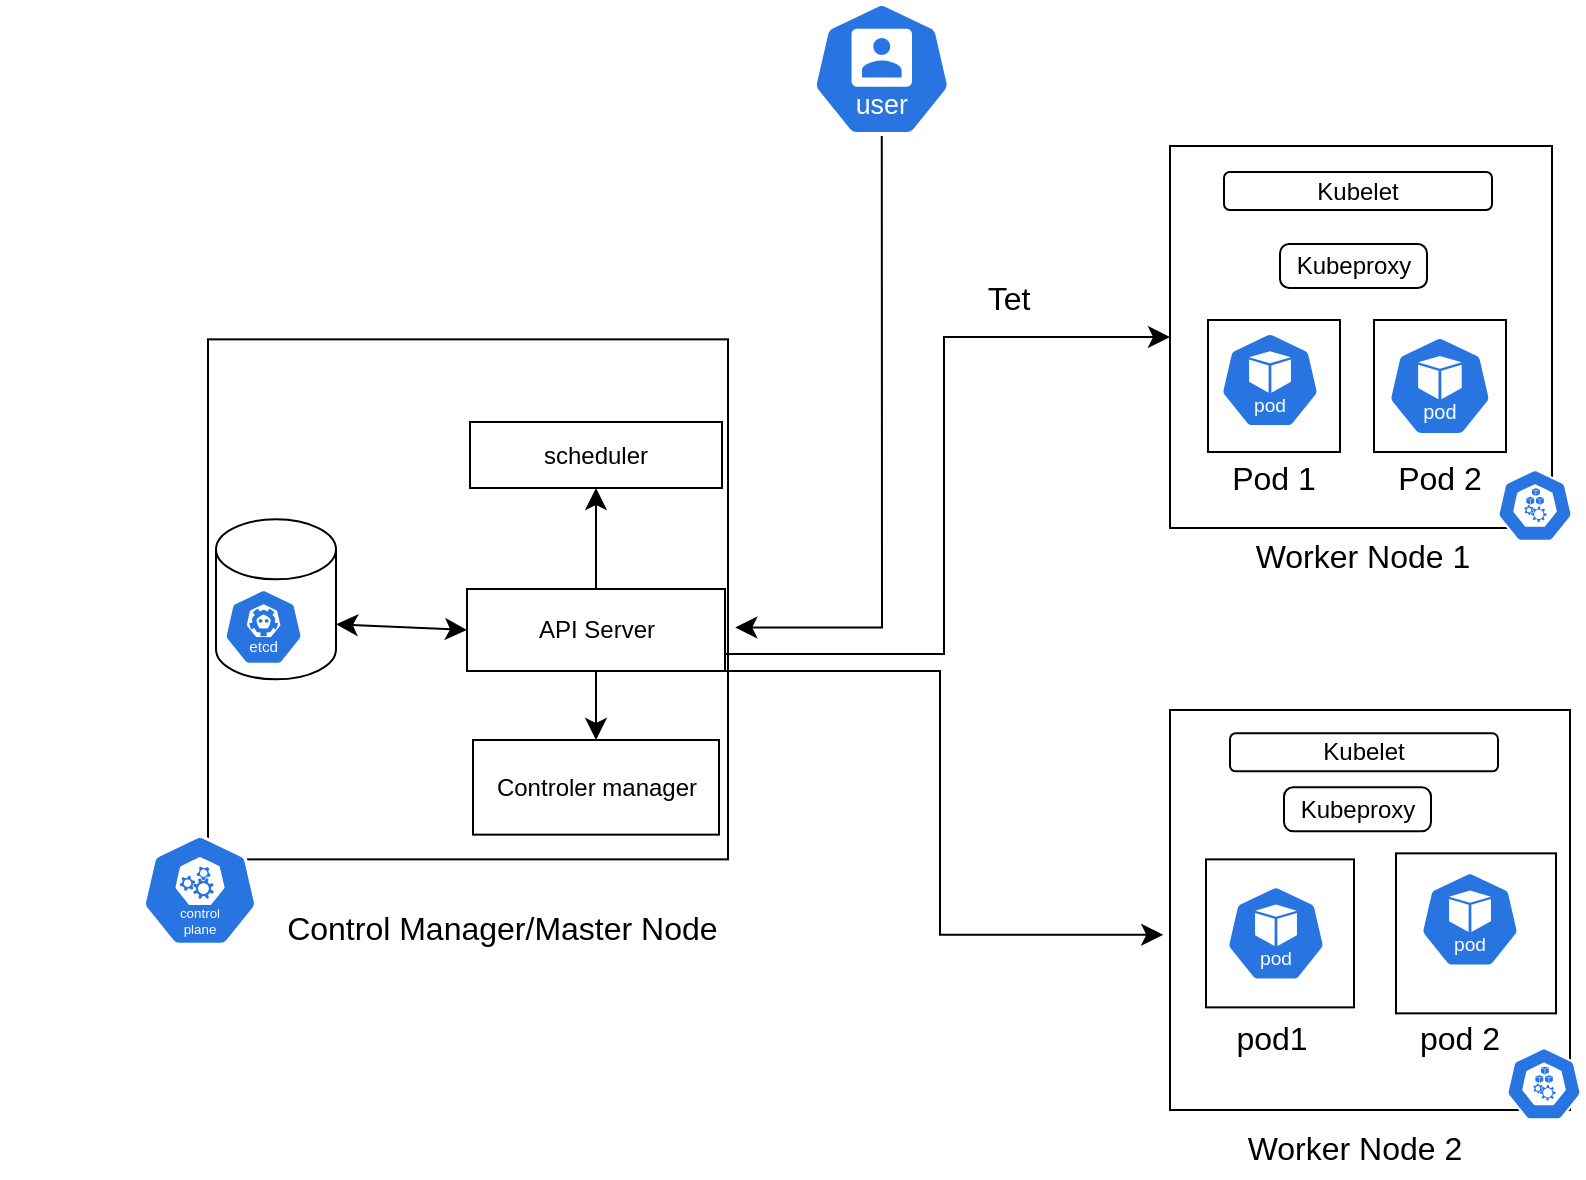 <mxfile version="24.6.4" type="device">
  <diagram name="Page-1" id="lQcwPYmhqAR5R1_7IIDk">
    <mxGraphModel dx="2520" dy="1163" grid="0" gridSize="10" guides="1" tooltips="1" connect="1" arrows="1" fold="1" page="0" pageScale="1" pageWidth="850" pageHeight="1100" math="0" shadow="0">
      <root>
        <mxCell id="0" />
        <mxCell id="1" parent="0" />
        <mxCell id="06bZLg3yr9zf978Owaq6-1" value="" style="whiteSpace=wrap;html=1;aspect=fixed;" vertex="1" parent="1">
          <mxGeometry x="-300" y="86.68" width="260" height="260" as="geometry" />
        </mxCell>
        <mxCell id="06bZLg3yr9zf978Owaq6-2" value="etcd" style="shape=cylinder3;whiteSpace=wrap;html=1;boundedLbl=1;backgroundOutline=1;size=15;" vertex="1" parent="1">
          <mxGeometry x="-296" y="176.68" width="60" height="80" as="geometry" />
        </mxCell>
        <mxCell id="06bZLg3yr9zf978Owaq6-4" value="Controler manager" style="rounded=0;whiteSpace=wrap;html=1;" vertex="1" parent="1">
          <mxGeometry x="-167.5" y="287" width="123" height="47.32" as="geometry" />
        </mxCell>
        <mxCell id="06bZLg3yr9zf978Owaq6-84" style="edgeStyle=none;curved=1;rounded=0;orthogonalLoop=1;jettySize=auto;html=1;exitX=0.5;exitY=0;exitDx=0;exitDy=0;fontSize=12;startSize=8;endSize=8;" edge="1" parent="1" source="06bZLg3yr9zf978Owaq6-5" target="06bZLg3yr9zf978Owaq6-6">
          <mxGeometry relative="1" as="geometry" />
        </mxCell>
        <mxCell id="06bZLg3yr9zf978Owaq6-85" style="edgeStyle=none;curved=1;rounded=0;orthogonalLoop=1;jettySize=auto;html=1;exitX=0.5;exitY=1;exitDx=0;exitDy=0;entryX=0.5;entryY=0;entryDx=0;entryDy=0;fontSize=12;startSize=8;endSize=8;" edge="1" parent="1" source="06bZLg3yr9zf978Owaq6-5" target="06bZLg3yr9zf978Owaq6-4">
          <mxGeometry relative="1" as="geometry" />
        </mxCell>
        <mxCell id="06bZLg3yr9zf978Owaq6-5" value="API Server" style="rounded=0;whiteSpace=wrap;html=1;" vertex="1" parent="1">
          <mxGeometry x="-170.5" y="211.5" width="129" height="41" as="geometry" />
        </mxCell>
        <mxCell id="06bZLg3yr9zf978Owaq6-6" value="scheduler" style="rounded=0;whiteSpace=wrap;html=1;" vertex="1" parent="1">
          <mxGeometry x="-169" y="128" width="126" height="33" as="geometry" />
        </mxCell>
        <mxCell id="06bZLg3yr9zf978Owaq6-14" value="" style="endArrow=classic;startArrow=classic;html=1;rounded=0;fontSize=12;startSize=8;endSize=8;curved=1;entryX=1;entryY=0;entryDx=0;entryDy=52.5;entryPerimeter=0;exitX=0;exitY=0.5;exitDx=0;exitDy=0;" edge="1" parent="1" source="06bZLg3yr9zf978Owaq6-5" target="06bZLg3yr9zf978Owaq6-2">
          <mxGeometry width="50" height="50" relative="1" as="geometry">
            <mxPoint x="-165" y="253.57" as="sourcePoint" />
            <mxPoint x="-295" y="217.07" as="targetPoint" />
          </mxGeometry>
        </mxCell>
        <mxCell id="06bZLg3yr9zf978Owaq6-19" value="" style="whiteSpace=wrap;html=1;aspect=fixed;" vertex="1" parent="1">
          <mxGeometry x="181" y="272" width="200" height="200" as="geometry" />
        </mxCell>
        <mxCell id="06bZLg3yr9zf978Owaq6-20" value="" style="whiteSpace=wrap;html=1;aspect=fixed;" vertex="1" parent="1">
          <mxGeometry x="181" y="-10" width="191" height="191" as="geometry" />
        </mxCell>
        <mxCell id="06bZLg3yr9zf978Owaq6-23" value="&amp;nbsp; &amp;nbsp; &amp;nbsp; &amp;nbsp; &amp;nbsp; &amp;nbsp; &amp;nbsp; &amp;nbsp; &amp;nbsp; &amp;nbsp; &amp;nbsp; &amp;nbsp; &amp;nbsp; &amp;nbsp; &amp;nbsp; Control Manager/Master Node" style="text;html=1;align=center;verticalAlign=middle;resizable=0;points=[];autosize=1;strokeColor=none;fillColor=none;fontSize=16;" vertex="1" parent="1">
          <mxGeometry x="-404" y="365" width="367" height="31" as="geometry" />
        </mxCell>
        <mxCell id="06bZLg3yr9zf978Owaq6-33" value="Worker Node 1" style="text;html=1;align=center;verticalAlign=middle;resizable=0;points=[];autosize=1;strokeColor=none;fillColor=none;fontSize=16;" vertex="1" parent="1">
          <mxGeometry x="214" y="179" width="125" height="31" as="geometry" />
        </mxCell>
        <mxCell id="06bZLg3yr9zf978Owaq6-34" value="Worker Node 2" style="text;html=1;align=center;verticalAlign=middle;resizable=0;points=[];autosize=1;strokeColor=none;fillColor=none;fontSize=16;" vertex="1" parent="1">
          <mxGeometry x="210.25" y="475" width="125" height="31" as="geometry" />
        </mxCell>
        <mxCell id="06bZLg3yr9zf978Owaq6-35" value="Kubelet" style="rounded=1;whiteSpace=wrap;html=1;" vertex="1" parent="1">
          <mxGeometry x="208" y="3" width="134" height="19" as="geometry" />
        </mxCell>
        <mxCell id="06bZLg3yr9zf978Owaq6-36" value="Kubeproxy" style="rounded=1;whiteSpace=wrap;html=1;arcSize=21;" vertex="1" parent="1">
          <mxGeometry x="236" y="39" width="73.5" height="22" as="geometry" />
        </mxCell>
        <mxCell id="06bZLg3yr9zf978Owaq6-37" value="" style="whiteSpace=wrap;html=1;aspect=fixed;" vertex="1" parent="1">
          <mxGeometry x="200" y="77" width="66" height="66" as="geometry" />
        </mxCell>
        <mxCell id="06bZLg3yr9zf978Owaq6-38" value="" style="whiteSpace=wrap;html=1;aspect=fixed;" vertex="1" parent="1">
          <mxGeometry x="283" y="77" width="66" height="66" as="geometry" />
        </mxCell>
        <mxCell id="06bZLg3yr9zf978Owaq6-39" value="Kubelet" style="rounded=1;whiteSpace=wrap;html=1;" vertex="1" parent="1">
          <mxGeometry x="211" y="283.68" width="134" height="19" as="geometry" />
        </mxCell>
        <mxCell id="06bZLg3yr9zf978Owaq6-40" value="Kubeproxy" style="rounded=1;whiteSpace=wrap;html=1;arcSize=21;" vertex="1" parent="1">
          <mxGeometry x="238" y="310.68" width="73.5" height="22" as="geometry" />
        </mxCell>
        <mxCell id="06bZLg3yr9zf978Owaq6-42" value="" style="whiteSpace=wrap;html=1;aspect=fixed;" vertex="1" parent="1">
          <mxGeometry x="294" y="343.68" width="80" height="80" as="geometry" />
        </mxCell>
        <mxCell id="06bZLg3yr9zf978Owaq6-43" value="" style="whiteSpace=wrap;html=1;aspect=fixed;" vertex="1" parent="1">
          <mxGeometry x="199" y="346.68" width="74" height="74" as="geometry" />
        </mxCell>
        <mxCell id="06bZLg3yr9zf978Owaq6-45" value="Pod 1" style="text;html=1;align=center;verticalAlign=middle;whiteSpace=wrap;rounded=0;fontSize=16;" vertex="1" parent="1">
          <mxGeometry x="203" y="141" width="60" height="30" as="geometry" />
        </mxCell>
        <mxCell id="06bZLg3yr9zf978Owaq6-46" value="Pod 2" style="text;html=1;align=center;verticalAlign=middle;whiteSpace=wrap;rounded=0;fontSize=16;" vertex="1" parent="1">
          <mxGeometry x="286" y="141" width="60" height="30" as="geometry" />
        </mxCell>
        <mxCell id="06bZLg3yr9zf978Owaq6-47" value="pod1" style="text;html=1;align=center;verticalAlign=middle;whiteSpace=wrap;rounded=0;fontSize=16;" vertex="1" parent="1">
          <mxGeometry x="202" y="420.68" width="60" height="30" as="geometry" />
        </mxCell>
        <mxCell id="06bZLg3yr9zf978Owaq6-49" value="pod 2" style="text;html=1;align=center;verticalAlign=middle;whiteSpace=wrap;rounded=0;fontSize=16;" vertex="1" parent="1">
          <mxGeometry x="296" y="420.68" width="60" height="30" as="geometry" />
        </mxCell>
        <mxCell id="06bZLg3yr9zf978Owaq6-51" value="" style="aspect=fixed;sketch=0;html=1;dashed=0;whitespace=wrap;verticalLabelPosition=bottom;verticalAlign=top;fillColor=#2875E2;strokeColor=#ffffff;points=[[0.005,0.63,0],[0.1,0.2,0],[0.9,0.2,0],[0.5,0,0],[0.995,0.63,0],[0.72,0.99,0],[0.5,1,0],[0.28,0.99,0]];shape=mxgraph.kubernetes.icon2;kubernetesLabel=1;prIcon=pod" vertex="1" parent="1">
          <mxGeometry x="206" y="83" width="50" height="48" as="geometry" />
        </mxCell>
        <mxCell id="06bZLg3yr9zf978Owaq6-52" value="" style="aspect=fixed;sketch=0;html=1;dashed=0;whitespace=wrap;verticalLabelPosition=bottom;verticalAlign=top;fillColor=#2875E2;strokeColor=#ffffff;points=[[0.005,0.63,0],[0.1,0.2,0],[0.9,0.2,0],[0.5,0,0],[0.995,0.63,0],[0.72,0.99,0],[0.5,1,0],[0.28,0.99,0]];shape=mxgraph.kubernetes.icon2;kubernetesLabel=1;prIcon=pod" vertex="1" parent="1">
          <mxGeometry x="289.92" y="85" width="52.08" height="50" as="geometry" />
        </mxCell>
        <mxCell id="06bZLg3yr9zf978Owaq6-53" value="" style="aspect=fixed;sketch=0;html=1;dashed=0;whitespace=wrap;verticalLabelPosition=bottom;verticalAlign=top;fillColor=#2875E2;strokeColor=#ffffff;points=[[0.005,0.63,0],[0.1,0.2,0],[0.9,0.2,0],[0.5,0,0],[0.995,0.63,0],[0.72,0.99,0],[0.5,1,0],[0.28,0.99,0]];shape=mxgraph.kubernetes.icon2;kubernetesLabel=1;prIcon=pod" vertex="1" parent="1">
          <mxGeometry x="306" y="352.68" width="50" height="48" as="geometry" />
        </mxCell>
        <mxCell id="06bZLg3yr9zf978Owaq6-54" value="" style="aspect=fixed;sketch=0;html=1;dashed=0;whitespace=wrap;verticalLabelPosition=bottom;verticalAlign=top;fillColor=#2875E2;strokeColor=#ffffff;points=[[0.005,0.63,0],[0.1,0.2,0],[0.9,0.2,0],[0.5,0,0],[0.995,0.63,0],[0.72,0.99,0],[0.5,1,0],[0.28,0.99,0]];shape=mxgraph.kubernetes.icon2;kubernetesLabel=1;prIcon=pod" vertex="1" parent="1">
          <mxGeometry x="209" y="359.68" width="50" height="48" as="geometry" />
        </mxCell>
        <mxCell id="06bZLg3yr9zf978Owaq6-55" value="" style="aspect=fixed;sketch=0;html=1;dashed=0;whitespace=wrap;verticalLabelPosition=bottom;verticalAlign=top;fillColor=#2875E2;strokeColor=#ffffff;points=[[0.005,0.63,0],[0.1,0.2,0],[0.9,0.2,0],[0.5,0,0],[0.995,0.63,0],[0.72,0.99,0],[0.5,1,0],[0.28,0.99,0]];shape=mxgraph.kubernetes.icon2;prIcon=node" vertex="1" parent="1">
          <mxGeometry x="344.5" y="151.5" width="38.02" height="36.5" as="geometry" />
        </mxCell>
        <mxCell id="06bZLg3yr9zf978Owaq6-56" value="" style="aspect=fixed;sketch=0;html=1;dashed=0;whitespace=wrap;verticalLabelPosition=bottom;verticalAlign=top;fillColor=#2875E2;strokeColor=#ffffff;points=[[0.005,0.63,0],[0.1,0.2,0],[0.9,0.2,0],[0.5,0,0],[0.995,0.63,0],[0.72,0.99,0],[0.5,1,0],[0.28,0.99,0]];shape=mxgraph.kubernetes.icon2;prIcon=node" vertex="1" parent="1">
          <mxGeometry x="349" y="440.68" width="38.02" height="36.5" as="geometry" />
        </mxCell>
        <mxCell id="06bZLg3yr9zf978Owaq6-57" value="" style="aspect=fixed;sketch=0;html=1;dashed=0;whitespace=wrap;verticalLabelPosition=bottom;verticalAlign=top;fillColor=#2875E2;strokeColor=#ffffff;points=[[0.005,0.63,0],[0.1,0.2,0],[0.9,0.2,0],[0.5,0,0],[0.995,0.63,0],[0.72,0.99,0],[0.5,1,0],[0.28,0.99,0]];shape=mxgraph.kubernetes.icon2;kubernetesLabel=1;prIcon=control_plane" vertex="1" parent="1">
          <mxGeometry x="-333" y="334.32" width="58" height="55.68" as="geometry" />
        </mxCell>
        <mxCell id="06bZLg3yr9zf978Owaq6-58" value="" style="aspect=fixed;sketch=0;html=1;dashed=0;whitespace=wrap;verticalLabelPosition=bottom;verticalAlign=top;fillColor=#2875E2;strokeColor=#ffffff;points=[[0.005,0.63,0],[0.1,0.2,0],[0.9,0.2,0],[0.5,0,0],[0.995,0.63,0],[0.72,0.99,0],[0.5,1,0],[0.28,0.99,0]];shape=mxgraph.kubernetes.icon2;kubernetesLabel=1;prIcon=etcd" vertex="1" parent="1">
          <mxGeometry x="-292.0" y="211.5" width="39.58" height="38" as="geometry" />
        </mxCell>
        <mxCell id="06bZLg3yr9zf978Owaq6-59" value="" style="aspect=fixed;sketch=0;html=1;dashed=0;whitespace=wrap;verticalLabelPosition=bottom;verticalAlign=top;fillColor=#2875E2;strokeColor=#ffffff;points=[[0.005,0.63,0],[0.1,0.2,0],[0.9,0.2,0],[0.5,0,0],[0.995,0.63,0],[0.72,0.99,0],[0.5,1,0],[0.28,0.99,0]];shape=mxgraph.kubernetes.icon2;kubernetesLabel=1;prIcon=user" vertex="1" parent="1">
          <mxGeometry x="2" y="-82" width="69.79" height="67" as="geometry" />
        </mxCell>
        <mxCell id="06bZLg3yr9zf978Owaq6-63" value="Tet" style="text;html=1;align=center;verticalAlign=middle;resizable=0;points=[];autosize=1;strokeColor=none;fillColor=none;fontSize=16;" vertex="1" parent="1">
          <mxGeometry x="80.5" y="50.5" width="39" height="31" as="geometry" />
        </mxCell>
        <mxCell id="06bZLg3yr9zf978Owaq6-79" value="" style="edgeStyle=elbowEdgeStyle;elbow=horizontal;endArrow=classic;html=1;curved=0;rounded=0;endSize=8;startSize=8;fontSize=12;exitX=0.5;exitY=1;exitDx=0;exitDy=0;exitPerimeter=0;entryX=1.014;entryY=0.554;entryDx=0;entryDy=0;entryPerimeter=0;" edge="1" parent="1" source="06bZLg3yr9zf978Owaq6-59" target="06bZLg3yr9zf978Owaq6-1">
          <mxGeometry width="50" height="50" relative="1" as="geometry">
            <mxPoint x="41" y="256" as="sourcePoint" />
            <mxPoint x="-33" y="252" as="targetPoint" />
            <Array as="points">
              <mxPoint x="37" y="7" />
              <mxPoint x="10" y="245" />
              <mxPoint x="10" y="223" />
              <mxPoint x="41" y="132" />
            </Array>
          </mxGeometry>
        </mxCell>
        <mxCell id="06bZLg3yr9zf978Owaq6-80" value="" style="edgeStyle=elbowEdgeStyle;elbow=horizontal;endArrow=classic;html=1;curved=0;rounded=0;endSize=8;startSize=8;fontSize=12;entryX=0;entryY=0.5;entryDx=0;entryDy=0;" edge="1" parent="1" target="06bZLg3yr9zf978Owaq6-20">
          <mxGeometry width="50" height="50" relative="1" as="geometry">
            <mxPoint x="-42" y="244" as="sourcePoint" />
            <mxPoint x="13" y="203" as="targetPoint" />
            <Array as="points">
              <mxPoint x="68" y="239" />
            </Array>
          </mxGeometry>
        </mxCell>
        <mxCell id="06bZLg3yr9zf978Owaq6-81" value="" style="edgeStyle=elbowEdgeStyle;elbow=horizontal;endArrow=classic;html=1;curved=0;rounded=0;endSize=8;startSize=8;fontSize=12;exitX=1;exitY=1;exitDx=0;exitDy=0;entryX=-0.017;entryY=0.562;entryDx=0;entryDy=0;entryPerimeter=0;" edge="1" parent="1" source="06bZLg3yr9zf978Owaq6-5" target="06bZLg3yr9zf978Owaq6-19">
          <mxGeometry width="50" height="50" relative="1" as="geometry">
            <mxPoint x="55" y="311" as="sourcePoint" />
            <mxPoint x="105" y="261" as="targetPoint" />
            <Array as="points">
              <mxPoint x="66" y="323" />
            </Array>
          </mxGeometry>
        </mxCell>
      </root>
    </mxGraphModel>
  </diagram>
</mxfile>
